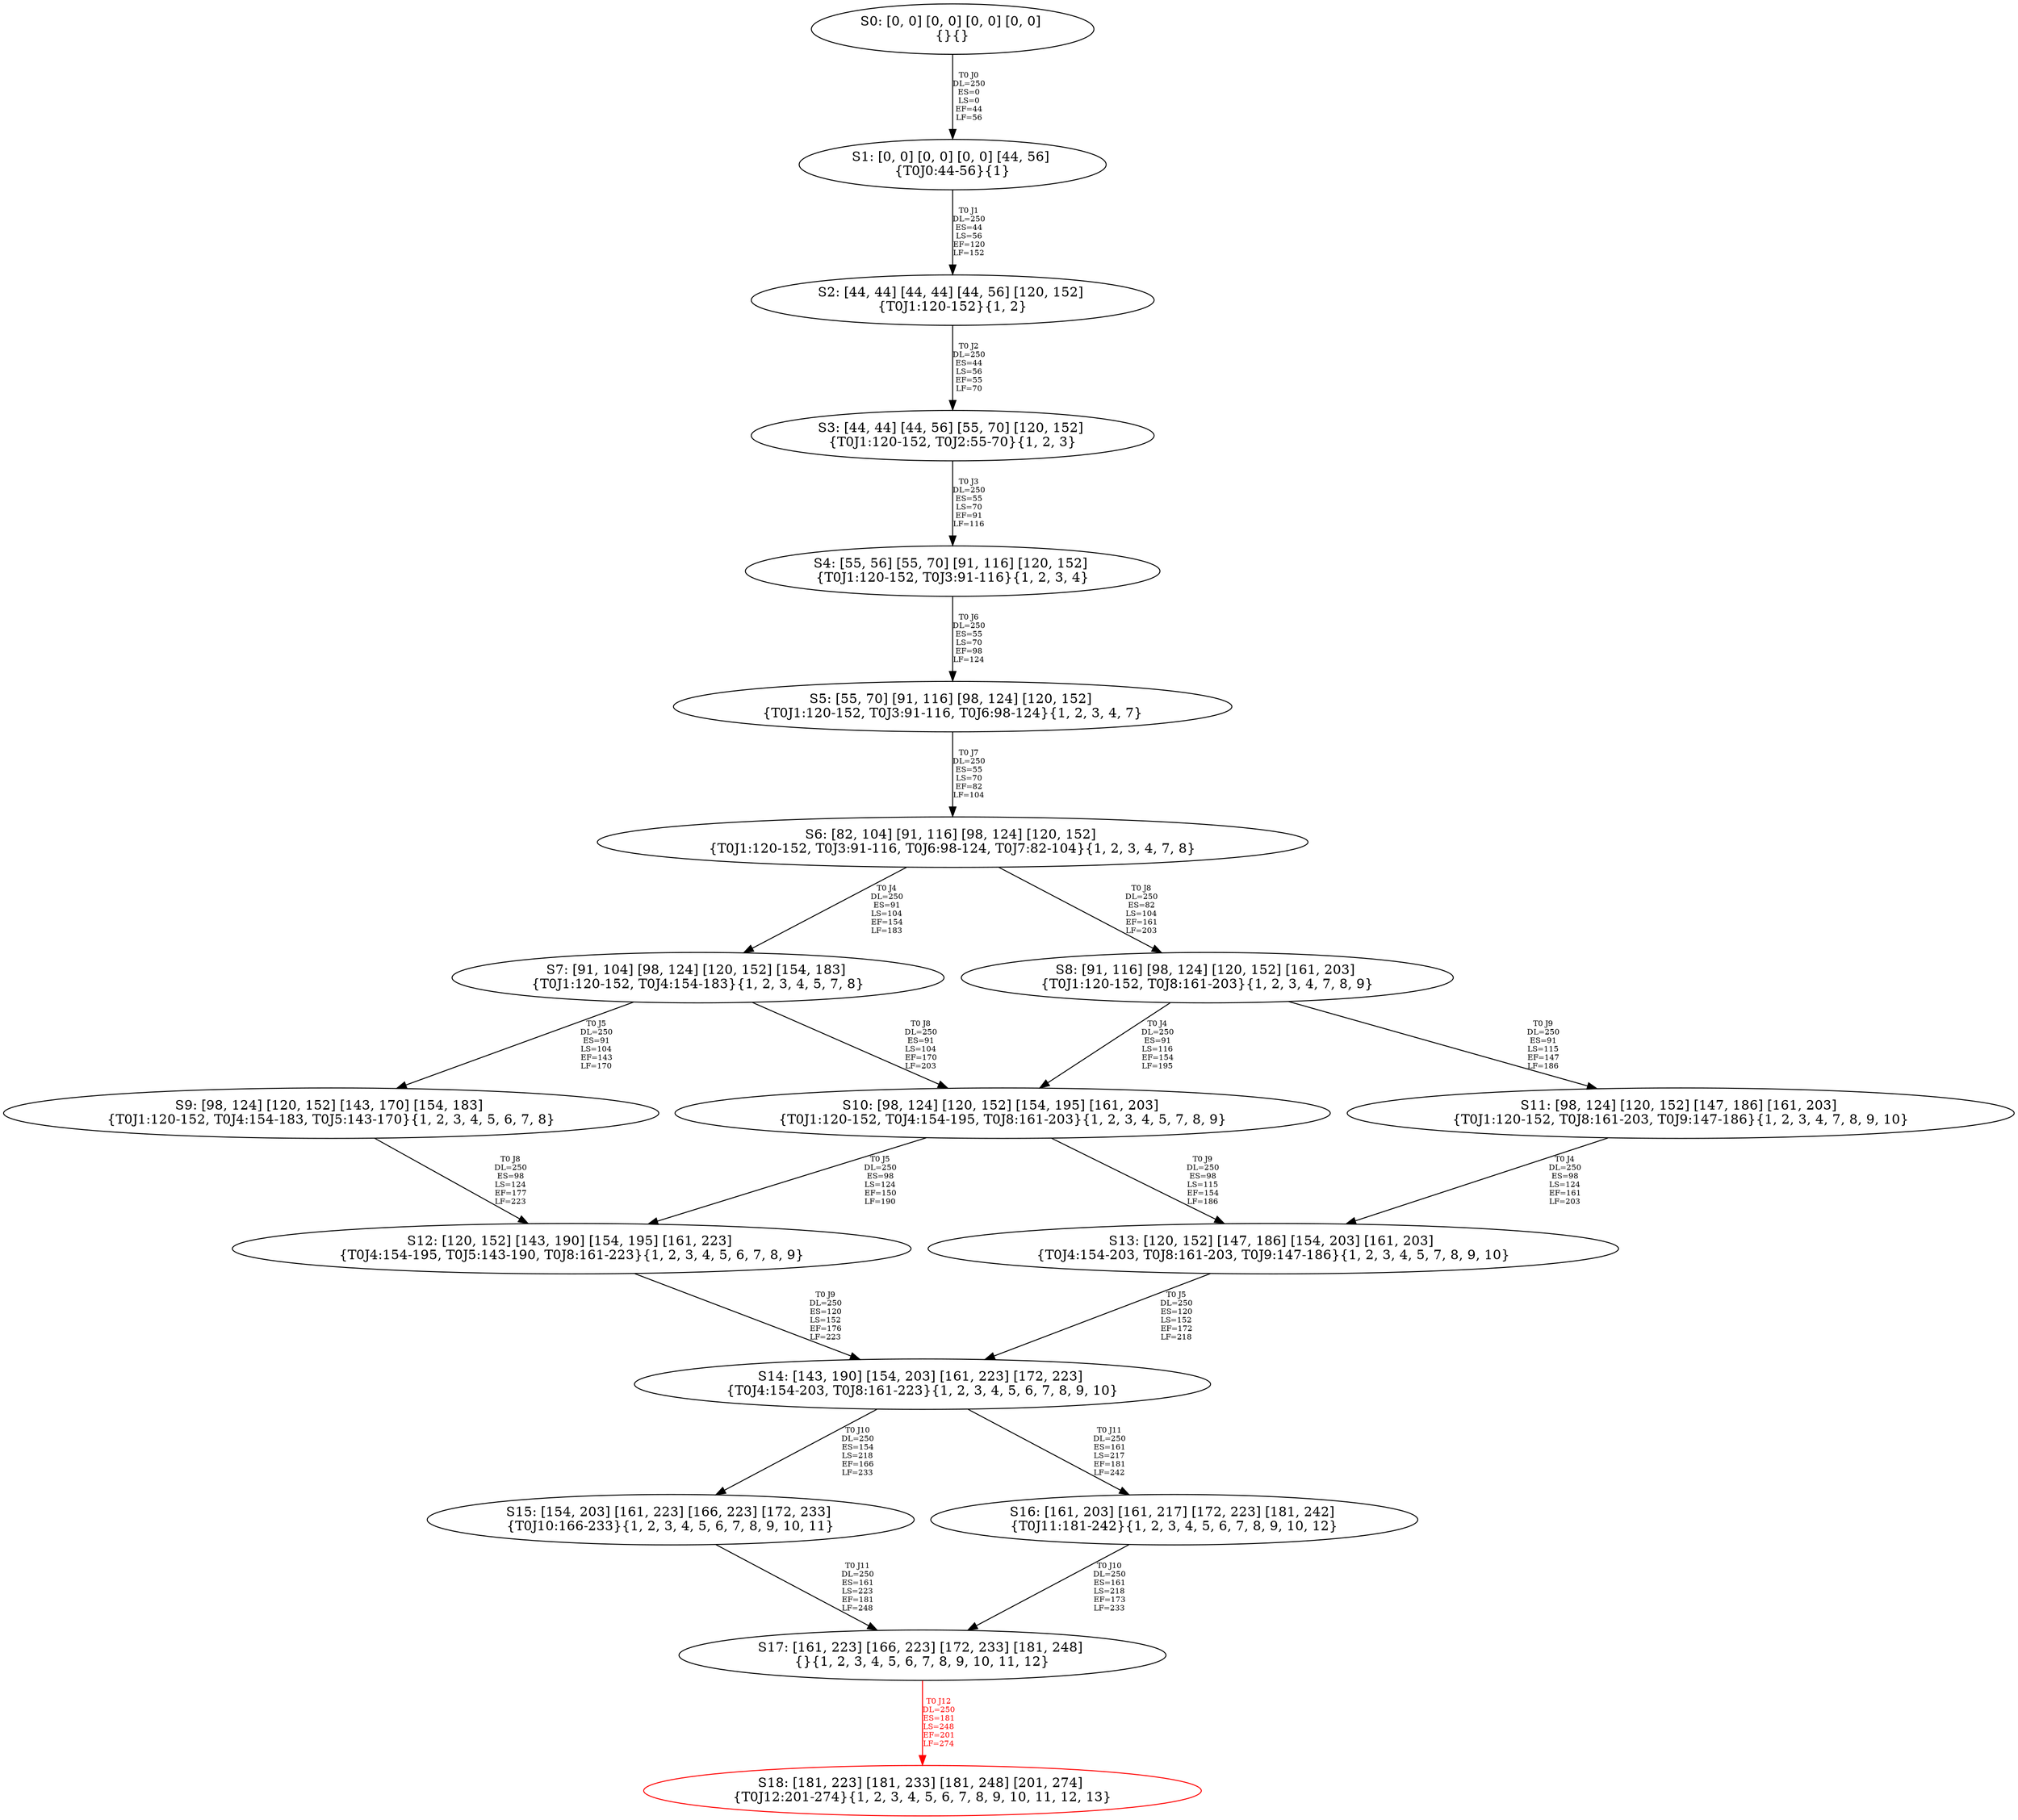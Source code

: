 digraph {
	S0[label="S0: [0, 0] [0, 0] [0, 0] [0, 0] \n{}{}"];
	S1[label="S1: [0, 0] [0, 0] [0, 0] [44, 56] \n{T0J0:44-56}{1}"];
	S2[label="S2: [44, 44] [44, 44] [44, 56] [120, 152] \n{T0J1:120-152}{1, 2}"];
	S3[label="S3: [44, 44] [44, 56] [55, 70] [120, 152] \n{T0J1:120-152, T0J2:55-70}{1, 2, 3}"];
	S4[label="S4: [55, 56] [55, 70] [91, 116] [120, 152] \n{T0J1:120-152, T0J3:91-116}{1, 2, 3, 4}"];
	S5[label="S5: [55, 70] [91, 116] [98, 124] [120, 152] \n{T0J1:120-152, T0J3:91-116, T0J6:98-124}{1, 2, 3, 4, 7}"];
	S6[label="S6: [82, 104] [91, 116] [98, 124] [120, 152] \n{T0J1:120-152, T0J3:91-116, T0J6:98-124, T0J7:82-104}{1, 2, 3, 4, 7, 8}"];
	S7[label="S7: [91, 104] [98, 124] [120, 152] [154, 183] \n{T0J1:120-152, T0J4:154-183}{1, 2, 3, 4, 5, 7, 8}"];
	S8[label="S8: [91, 116] [98, 124] [120, 152] [161, 203] \n{T0J1:120-152, T0J8:161-203}{1, 2, 3, 4, 7, 8, 9}"];
	S9[label="S9: [98, 124] [120, 152] [143, 170] [154, 183] \n{T0J1:120-152, T0J4:154-183, T0J5:143-170}{1, 2, 3, 4, 5, 6, 7, 8}"];
	S10[label="S10: [98, 124] [120, 152] [154, 195] [161, 203] \n{T0J1:120-152, T0J4:154-195, T0J8:161-203}{1, 2, 3, 4, 5, 7, 8, 9}"];
	S11[label="S11: [98, 124] [120, 152] [147, 186] [161, 203] \n{T0J1:120-152, T0J8:161-203, T0J9:147-186}{1, 2, 3, 4, 7, 8, 9, 10}"];
	S12[label="S12: [120, 152] [143, 190] [154, 195] [161, 223] \n{T0J4:154-195, T0J5:143-190, T0J8:161-223}{1, 2, 3, 4, 5, 6, 7, 8, 9}"];
	S13[label="S13: [120, 152] [147, 186] [154, 203] [161, 203] \n{T0J4:154-203, T0J8:161-203, T0J9:147-186}{1, 2, 3, 4, 5, 7, 8, 9, 10}"];
	S14[label="S14: [143, 190] [154, 203] [161, 223] [172, 223] \n{T0J4:154-203, T0J8:161-223}{1, 2, 3, 4, 5, 6, 7, 8, 9, 10}"];
	S15[label="S15: [154, 203] [161, 223] [166, 223] [172, 233] \n{T0J10:166-233}{1, 2, 3, 4, 5, 6, 7, 8, 9, 10, 11}"];
	S16[label="S16: [161, 203] [161, 217] [172, 223] [181, 242] \n{T0J11:181-242}{1, 2, 3, 4, 5, 6, 7, 8, 9, 10, 12}"];
	S17[label="S17: [161, 223] [166, 223] [172, 233] [181, 248] \n{}{1, 2, 3, 4, 5, 6, 7, 8, 9, 10, 11, 12}"];
	S18[label="S18: [181, 223] [181, 233] [181, 248] [201, 274] \n{T0J12:201-274}{1, 2, 3, 4, 5, 6, 7, 8, 9, 10, 11, 12, 13}"];
	S0 -> S1[label="T0 J0\nDL=250\nES=0\nLS=0\nEF=44\nLF=56",fontsize=8];
	S1 -> S2[label="T0 J1\nDL=250\nES=44\nLS=56\nEF=120\nLF=152",fontsize=8];
	S2 -> S3[label="T0 J2\nDL=250\nES=44\nLS=56\nEF=55\nLF=70",fontsize=8];
	S3 -> S4[label="T0 J3\nDL=250\nES=55\nLS=70\nEF=91\nLF=116",fontsize=8];
	S4 -> S5[label="T0 J6\nDL=250\nES=55\nLS=70\nEF=98\nLF=124",fontsize=8];
	S5 -> S6[label="T0 J7\nDL=250\nES=55\nLS=70\nEF=82\nLF=104",fontsize=8];
	S6 -> S7[label="T0 J4\nDL=250\nES=91\nLS=104\nEF=154\nLF=183",fontsize=8];
	S6 -> S8[label="T0 J8\nDL=250\nES=82\nLS=104\nEF=161\nLF=203",fontsize=8];
	S7 -> S9[label="T0 J5\nDL=250\nES=91\nLS=104\nEF=143\nLF=170",fontsize=8];
	S7 -> S10[label="T0 J8\nDL=250\nES=91\nLS=104\nEF=170\nLF=203",fontsize=8];
	S8 -> S10[label="T0 J4\nDL=250\nES=91\nLS=116\nEF=154\nLF=195",fontsize=8];
	S8 -> S11[label="T0 J9\nDL=250\nES=91\nLS=115\nEF=147\nLF=186",fontsize=8];
	S9 -> S12[label="T0 J8\nDL=250\nES=98\nLS=124\nEF=177\nLF=223",fontsize=8];
	S10 -> S12[label="T0 J5\nDL=250\nES=98\nLS=124\nEF=150\nLF=190",fontsize=8];
	S10 -> S13[label="T0 J9\nDL=250\nES=98\nLS=115\nEF=154\nLF=186",fontsize=8];
	S11 -> S13[label="T0 J4\nDL=250\nES=98\nLS=124\nEF=161\nLF=203",fontsize=8];
	S12 -> S14[label="T0 J9\nDL=250\nES=120\nLS=152\nEF=176\nLF=223",fontsize=8];
	S13 -> S14[label="T0 J5\nDL=250\nES=120\nLS=152\nEF=172\nLF=218",fontsize=8];
	S14 -> S15[label="T0 J10\nDL=250\nES=154\nLS=218\nEF=166\nLF=233",fontsize=8];
	S14 -> S16[label="T0 J11\nDL=250\nES=161\nLS=217\nEF=181\nLF=242",fontsize=8];
	S15 -> S17[label="T0 J11\nDL=250\nES=161\nLS=223\nEF=181\nLF=248",fontsize=8];
	S16 -> S17[label="T0 J10\nDL=250\nES=161\nLS=218\nEF=173\nLF=233",fontsize=8];
	S17 -> S18[label="T0 J12\nDL=250\nES=181\nLS=248\nEF=201\nLF=274",color=Red,fontcolor=Red,fontsize=8];
S18[color=Red];
}
